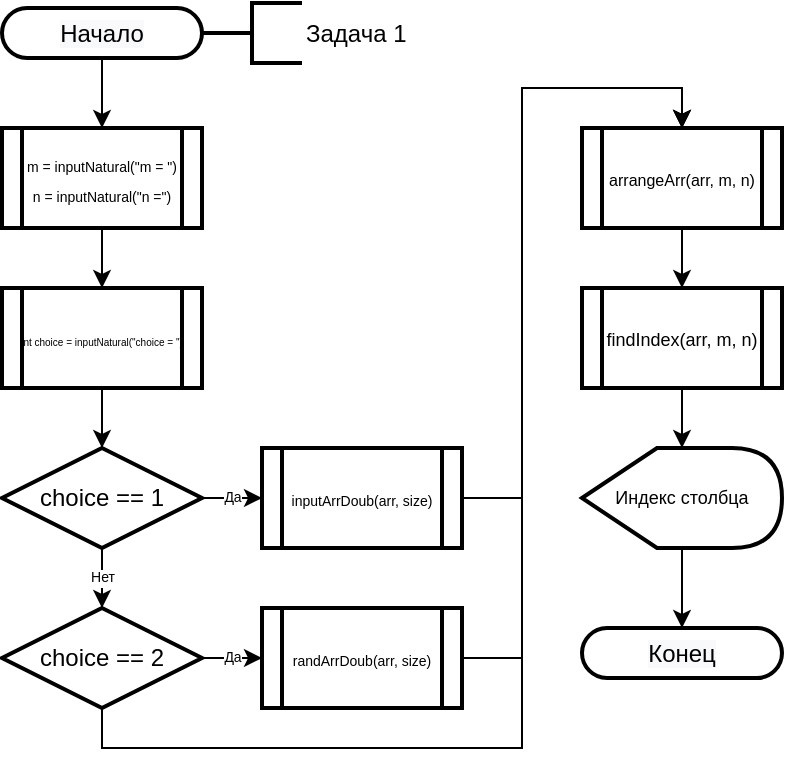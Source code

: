<mxfile version="20.3.0" type="device"><diagram id="C5RBs43oDa-KdzZeNtuy" name="Page-1"><mxGraphModel dx="782" dy="539" grid="1" gridSize="10" guides="1" tooltips="1" connect="1" arrows="1" fold="1" page="1" pageScale="1" pageWidth="827" pageHeight="1169" math="0" shadow="0"><root><mxCell id="WIyWlLk6GJQsqaUBKTNV-0"/><mxCell id="WIyWlLk6GJQsqaUBKTNV-1" parent="WIyWlLk6GJQsqaUBKTNV-0"/><mxCell id="mb34F6GJWWjLVw65HgGk-27" style="edgeStyle=orthogonalEdgeStyle;rounded=0;orthogonalLoop=1;jettySize=auto;html=1;exitX=0.5;exitY=1;exitDx=0;exitDy=0;fontSize=8;" edge="1" parent="WIyWlLk6GJQsqaUBKTNV-1" source="mb34F6GJWWjLVw65HgGk-0" target="mb34F6GJWWjLVw65HgGk-4"><mxGeometry relative="1" as="geometry"/></mxCell><mxCell id="mb34F6GJWWjLVw65HgGk-0" value="&lt;span style=&quot;color: rgb(0, 0, 0); font-family: Helvetica; font-size: 12px; font-style: normal; font-variant-ligatures: normal; font-variant-caps: normal; font-weight: 400; letter-spacing: normal; orphans: 2; text-align: center; text-indent: 0px; text-transform: none; widows: 2; word-spacing: 0px; -webkit-text-stroke-width: 0px; background-color: rgb(248, 249, 250); text-decoration-thickness: initial; text-decoration-style: initial; text-decoration-color: initial; float: none; display: inline !important;&quot;&gt;Начало&lt;/span&gt;" style="rounded=1;whiteSpace=wrap;html=1;absoluteArcSize=1;arcSize=38;strokeWidth=2;" vertex="1" parent="WIyWlLk6GJQsqaUBKTNV-1"><mxGeometry x="50" y="50" width="100" height="25" as="geometry"/></mxCell><mxCell id="mb34F6GJWWjLVw65HgGk-1" value="Задача 1" style="strokeWidth=2;html=1;shape=mxgraph.flowchart.annotation_2;align=left;labelPosition=right;pointerEvents=1;" vertex="1" parent="WIyWlLk6GJQsqaUBKTNV-1"><mxGeometry x="150" y="47.5" width="50" height="30" as="geometry"/></mxCell><mxCell id="mb34F6GJWWjLVw65HgGk-2" value="&lt;font style=&quot;font-size: 7px;&quot;&gt;n&amp;nbsp; = inputNatural(&quot;n = &quot;)&lt;/font&gt;" style="verticalLabelPosition=bottom;verticalAlign=middle;html=1;shape=process;whiteSpace=wrap;rounded=1;size=0.1;arcSize=0;shadow=0;labelBackgroundColor=none;labelBorderColor=none;comic=0;sketch=0;strokeWidth=2;spacing=0;spacingTop=-100;" vertex="1" parent="WIyWlLk6GJQsqaUBKTNV-1"><mxGeometry x="50" y="190" width="100" height="50" as="geometry"/></mxCell><mxCell id="mb34F6GJWWjLVw65HgGk-3" style="edgeStyle=orthogonalEdgeStyle;rounded=0;orthogonalLoop=1;jettySize=auto;html=1;exitX=0.5;exitY=1;exitDx=0;exitDy=0;fontSize=7;" edge="1" parent="WIyWlLk6GJQsqaUBKTNV-1" source="mb34F6GJWWjLVw65HgGk-4" target="mb34F6GJWWjLVw65HgGk-2"><mxGeometry relative="1" as="geometry"/></mxCell><mxCell id="mb34F6GJWWjLVw65HgGk-4" value="&lt;font style=&quot;font-size: 7px;&quot;&gt;m = inputNatural(&quot;m = &quot;)&lt;br&gt;n = inputNatural(&quot;n =&quot;)&lt;br&gt;&lt;/font&gt;" style="verticalLabelPosition=bottom;verticalAlign=middle;html=1;shape=process;whiteSpace=wrap;rounded=1;size=0.1;arcSize=0;shadow=0;labelBackgroundColor=none;labelBorderColor=none;comic=0;sketch=0;strokeWidth=2;spacing=0;spacingTop=-100;" vertex="1" parent="WIyWlLk6GJQsqaUBKTNV-1"><mxGeometry x="50" y="110" width="100" height="50" as="geometry"/></mxCell><mxCell id="mb34F6GJWWjLVw65HgGk-5" value="&lt;font style=&quot;font-size: 5px;&quot;&gt;int choice = inputNatural(&quot;choice = &quot;)&lt;/font&gt;" style="verticalLabelPosition=bottom;verticalAlign=middle;html=1;shape=process;whiteSpace=wrap;rounded=1;size=0.1;arcSize=0;shadow=0;labelBackgroundColor=none;labelBorderColor=none;comic=0;sketch=0;strokeWidth=2;spacing=0;spacingTop=-100;" vertex="1" parent="WIyWlLk6GJQsqaUBKTNV-1"><mxGeometry x="50" y="190" width="100" height="50" as="geometry"/></mxCell><mxCell id="mb34F6GJWWjLVw65HgGk-6" style="edgeStyle=orthogonalEdgeStyle;rounded=0;orthogonalLoop=1;jettySize=auto;html=1;exitX=0.5;exitY=1;exitDx=0;exitDy=0;fontSize=7;" edge="1" parent="WIyWlLk6GJQsqaUBKTNV-1" source="mb34F6GJWWjLVw65HgGk-7" target="mb34F6GJWWjLVw65HgGk-10"><mxGeometry relative="1" as="geometry"/></mxCell><mxCell id="mb34F6GJWWjLVw65HgGk-7" value="&lt;font style=&quot;font-size: 5px;&quot;&gt;int choice = inputNatural(&quot;choice = &quot;)&lt;/font&gt;" style="verticalLabelPosition=bottom;verticalAlign=middle;html=1;shape=process;whiteSpace=wrap;rounded=1;size=0.1;arcSize=0;shadow=0;labelBackgroundColor=none;labelBorderColor=none;comic=0;sketch=0;strokeWidth=2;spacing=0;spacingTop=-100;" vertex="1" parent="WIyWlLk6GJQsqaUBKTNV-1"><mxGeometry x="50" y="190" width="100" height="50" as="geometry"/></mxCell><mxCell id="mb34F6GJWWjLVw65HgGk-8" value="Да" style="edgeStyle=orthogonalEdgeStyle;rounded=0;orthogonalLoop=1;jettySize=auto;html=1;exitX=1;exitY=0.5;exitDx=0;exitDy=0;fontSize=7;" edge="1" parent="WIyWlLk6GJQsqaUBKTNV-1" source="mb34F6GJWWjLVw65HgGk-10" target="mb34F6GJWWjLVw65HgGk-11"><mxGeometry relative="1" as="geometry"/></mxCell><mxCell id="mb34F6GJWWjLVw65HgGk-9" value="Нет" style="edgeStyle=orthogonalEdgeStyle;rounded=0;orthogonalLoop=1;jettySize=auto;html=1;exitX=0.5;exitY=1;exitDx=0;exitDy=0;fontSize=7;" edge="1" parent="WIyWlLk6GJQsqaUBKTNV-1" source="mb34F6GJWWjLVw65HgGk-10" target="mb34F6GJWWjLVw65HgGk-13"><mxGeometry relative="1" as="geometry"/></mxCell><mxCell id="mb34F6GJWWjLVw65HgGk-10" value="choice == 1" style="rhombus;whiteSpace=wrap;html=1;strokeWidth=2;" vertex="1" parent="WIyWlLk6GJQsqaUBKTNV-1"><mxGeometry x="50" y="270" width="100" height="50" as="geometry"/></mxCell><mxCell id="mb34F6GJWWjLVw65HgGk-29" style="edgeStyle=orthogonalEdgeStyle;rounded=0;orthogonalLoop=1;jettySize=auto;html=1;exitX=1;exitY=0.5;exitDx=0;exitDy=0;entryX=0.5;entryY=0;entryDx=0;entryDy=0;fontSize=8;" edge="1" parent="WIyWlLk6GJQsqaUBKTNV-1" source="mb34F6GJWWjLVw65HgGk-11" target="mb34F6GJWWjLVw65HgGk-17"><mxGeometry relative="1" as="geometry"/></mxCell><mxCell id="mb34F6GJWWjLVw65HgGk-11" value="&lt;font style=&quot;font-size: 7px;&quot;&gt;inputArrDoub(arr, size)&lt;/font&gt;" style="verticalLabelPosition=bottom;verticalAlign=middle;html=1;shape=process;whiteSpace=wrap;rounded=1;size=0.1;arcSize=0;shadow=0;labelBackgroundColor=none;labelBorderColor=none;comic=0;sketch=0;strokeWidth=2;spacing=0;spacingTop=-100;" vertex="1" parent="WIyWlLk6GJQsqaUBKTNV-1"><mxGeometry x="180" y="270" width="100" height="50" as="geometry"/></mxCell><mxCell id="mb34F6GJWWjLVw65HgGk-12" value="Да" style="edgeStyle=orthogonalEdgeStyle;rounded=0;orthogonalLoop=1;jettySize=auto;html=1;exitX=1;exitY=0.5;exitDx=0;exitDy=0;fontSize=7;" edge="1" parent="WIyWlLk6GJQsqaUBKTNV-1" source="mb34F6GJWWjLVw65HgGk-13" target="mb34F6GJWWjLVw65HgGk-14"><mxGeometry relative="1" as="geometry"/></mxCell><mxCell id="mb34F6GJWWjLVw65HgGk-28" style="edgeStyle=orthogonalEdgeStyle;rounded=0;orthogonalLoop=1;jettySize=auto;html=1;exitX=0.5;exitY=1;exitDx=0;exitDy=0;entryX=0.5;entryY=0;entryDx=0;entryDy=0;fontSize=8;" edge="1" parent="WIyWlLk6GJQsqaUBKTNV-1" source="mb34F6GJWWjLVw65HgGk-13" target="mb34F6GJWWjLVw65HgGk-17"><mxGeometry relative="1" as="geometry"><Array as="points"><mxPoint x="100" y="420"/><mxPoint x="310" y="420"/><mxPoint x="310" y="90"/><mxPoint x="390" y="90"/></Array></mxGeometry></mxCell><mxCell id="mb34F6GJWWjLVw65HgGk-13" value="choice == 2" style="rhombus;whiteSpace=wrap;html=1;strokeWidth=2;" vertex="1" parent="WIyWlLk6GJQsqaUBKTNV-1"><mxGeometry x="50" y="350" width="100" height="50" as="geometry"/></mxCell><mxCell id="mb34F6GJWWjLVw65HgGk-30" style="edgeStyle=orthogonalEdgeStyle;rounded=0;orthogonalLoop=1;jettySize=auto;html=1;exitX=1;exitY=0.5;exitDx=0;exitDy=0;entryX=0.5;entryY=0;entryDx=0;entryDy=0;fontSize=8;" edge="1" parent="WIyWlLk6GJQsqaUBKTNV-1" source="mb34F6GJWWjLVw65HgGk-14" target="mb34F6GJWWjLVw65HgGk-17"><mxGeometry relative="1" as="geometry"/></mxCell><mxCell id="mb34F6GJWWjLVw65HgGk-14" value="&lt;font style=&quot;font-size: 7px;&quot;&gt;randArrDoub(arr, size)&lt;/font&gt;" style="verticalLabelPosition=bottom;verticalAlign=middle;html=1;shape=process;whiteSpace=wrap;rounded=1;size=0.1;arcSize=0;shadow=0;labelBackgroundColor=none;labelBorderColor=none;comic=0;sketch=0;strokeWidth=2;spacing=0;spacingTop=-100;" vertex="1" parent="WIyWlLk6GJQsqaUBKTNV-1"><mxGeometry x="180" y="350" width="100" height="50" as="geometry"/></mxCell><mxCell id="mb34F6GJWWjLVw65HgGk-22" style="edgeStyle=orthogonalEdgeStyle;rounded=0;orthogonalLoop=1;jettySize=auto;html=1;exitX=0.5;exitY=1;exitDx=0;exitDy=0;fontSize=7;" edge="1" parent="WIyWlLk6GJQsqaUBKTNV-1" source="mb34F6GJWWjLVw65HgGk-17" target="mb34F6GJWWjLVw65HgGk-18"><mxGeometry relative="1" as="geometry"/></mxCell><mxCell id="mb34F6GJWWjLVw65HgGk-17" value="&lt;font style=&quot;font-size: 8px;&quot;&gt;arrangeArr(arr, m, n)&lt;/font&gt;" style="verticalLabelPosition=bottom;verticalAlign=middle;html=1;shape=process;whiteSpace=wrap;rounded=1;size=0.1;arcSize=0;shadow=0;labelBackgroundColor=none;labelBorderColor=none;comic=0;sketch=0;strokeWidth=2;spacing=0;spacingTop=-100;" vertex="1" parent="WIyWlLk6GJQsqaUBKTNV-1"><mxGeometry x="340" y="110" width="100" height="50" as="geometry"/></mxCell><mxCell id="mb34F6GJWWjLVw65HgGk-26" style="edgeStyle=orthogonalEdgeStyle;rounded=0;orthogonalLoop=1;jettySize=auto;html=1;exitX=0.5;exitY=1;exitDx=0;exitDy=0;fontSize=8;" edge="1" parent="WIyWlLk6GJQsqaUBKTNV-1" source="mb34F6GJWWjLVw65HgGk-18" target="mb34F6GJWWjLVw65HgGk-23"><mxGeometry relative="1" as="geometry"/></mxCell><mxCell id="mb34F6GJWWjLVw65HgGk-18" value="&lt;font style=&quot;font-size: 9px;&quot;&gt;findIndex(arr, m, n)&lt;/font&gt;" style="verticalLabelPosition=bottom;verticalAlign=middle;html=1;shape=process;whiteSpace=wrap;rounded=1;size=0.1;arcSize=0;shadow=0;labelBackgroundColor=none;labelBorderColor=none;comic=0;sketch=0;strokeWidth=2;spacing=0;spacingTop=-100;" vertex="1" parent="WIyWlLk6GJQsqaUBKTNV-1"><mxGeometry x="340" y="190" width="100" height="50" as="geometry"/></mxCell><mxCell id="mb34F6GJWWjLVw65HgGk-25" style="edgeStyle=orthogonalEdgeStyle;rounded=0;orthogonalLoop=1;jettySize=auto;html=1;exitX=0;exitY=0;exitDx=56.25;exitDy=50;exitPerimeter=0;fontSize=8;" edge="1" parent="WIyWlLk6GJQsqaUBKTNV-1" source="mb34F6GJWWjLVw65HgGk-23" target="mb34F6GJWWjLVw65HgGk-24"><mxGeometry relative="1" as="geometry"><Array as="points"><mxPoint x="390" y="320"/></Array></mxGeometry></mxCell><mxCell id="mb34F6GJWWjLVw65HgGk-23" value="&lt;font style=&quot;font-size: 9px;&quot;&gt;Индекс столбца&lt;/font&gt;" style="shape=display;whiteSpace=wrap;html=1;shadow=0;labelBackgroundColor=none;labelBorderColor=none;comic=0;sketch=0;strokeWidth=2;size=0.375;fontSize=8;" vertex="1" parent="WIyWlLk6GJQsqaUBKTNV-1"><mxGeometry x="340" y="270" width="100" height="50" as="geometry"/></mxCell><mxCell id="mb34F6GJWWjLVw65HgGk-24" value="&lt;span style=&quot;color: rgb(0, 0, 0); font-family: Helvetica; font-size: 12px; font-style: normal; font-variant-ligatures: normal; font-variant-caps: normal; font-weight: 400; letter-spacing: normal; orphans: 2; text-align: center; text-indent: 0px; text-transform: none; widows: 2; word-spacing: 0px; -webkit-text-stroke-width: 0px; background-color: rgb(248, 249, 250); text-decoration-thickness: initial; text-decoration-style: initial; text-decoration-color: initial; float: none; display: inline !important;&quot;&gt;Конец&lt;/span&gt;" style="rounded=1;whiteSpace=wrap;html=1;absoluteArcSize=1;arcSize=38;strokeWidth=2;" vertex="1" parent="WIyWlLk6GJQsqaUBKTNV-1"><mxGeometry x="340" y="360" width="100" height="25" as="geometry"/></mxCell></root></mxGraphModel></diagram></mxfile>